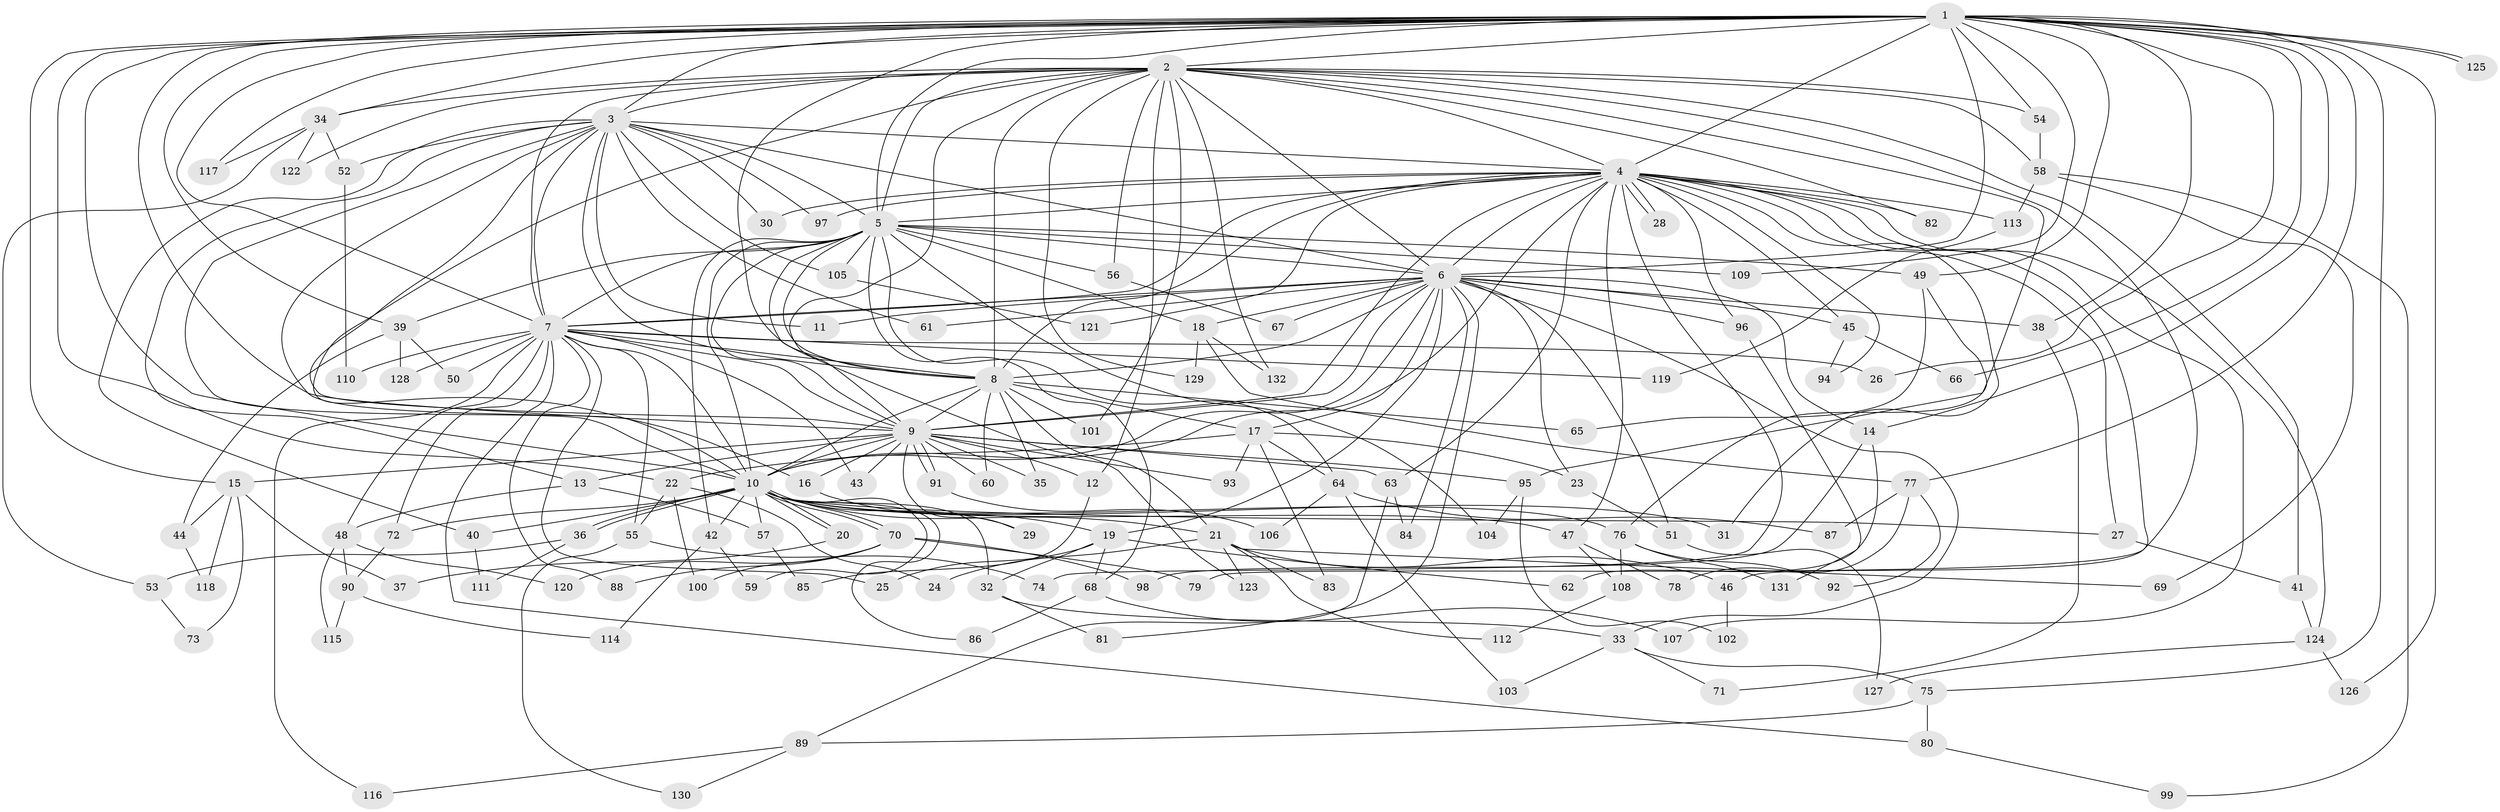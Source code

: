 // coarse degree distribution, {28: 0.015151515151515152, 5: 0.030303030303030304, 2: 0.5454545454545454, 4: 0.13636363636363635, 1: 0.07575757575757576, 3: 0.10606060606060606, 17: 0.015151515151515152, 10: 0.015151515151515152, 11: 0.015151515151515152, 16: 0.015151515151515152, 9: 0.015151515151515152, 19: 0.015151515151515152}
// Generated by graph-tools (version 1.1) at 2025/49/03/04/25 21:49:02]
// undirected, 132 vertices, 289 edges
graph export_dot {
graph [start="1"]
  node [color=gray90,style=filled];
  1;
  2;
  3;
  4;
  5;
  6;
  7;
  8;
  9;
  10;
  11;
  12;
  13;
  14;
  15;
  16;
  17;
  18;
  19;
  20;
  21;
  22;
  23;
  24;
  25;
  26;
  27;
  28;
  29;
  30;
  31;
  32;
  33;
  34;
  35;
  36;
  37;
  38;
  39;
  40;
  41;
  42;
  43;
  44;
  45;
  46;
  47;
  48;
  49;
  50;
  51;
  52;
  53;
  54;
  55;
  56;
  57;
  58;
  59;
  60;
  61;
  62;
  63;
  64;
  65;
  66;
  67;
  68;
  69;
  70;
  71;
  72;
  73;
  74;
  75;
  76;
  77;
  78;
  79;
  80;
  81;
  82;
  83;
  84;
  85;
  86;
  87;
  88;
  89;
  90;
  91;
  92;
  93;
  94;
  95;
  96;
  97;
  98;
  99;
  100;
  101;
  102;
  103;
  104;
  105;
  106;
  107;
  108;
  109;
  110;
  111;
  112;
  113;
  114;
  115;
  116;
  117;
  118;
  119;
  120;
  121;
  122;
  123;
  124;
  125;
  126;
  127;
  128;
  129;
  130;
  131;
  132;
  1 -- 2;
  1 -- 3;
  1 -- 4;
  1 -- 5;
  1 -- 6;
  1 -- 7;
  1 -- 8;
  1 -- 9;
  1 -- 10;
  1 -- 14;
  1 -- 15;
  1 -- 22;
  1 -- 26;
  1 -- 34;
  1 -- 38;
  1 -- 39;
  1 -- 49;
  1 -- 54;
  1 -- 66;
  1 -- 75;
  1 -- 77;
  1 -- 109;
  1 -- 117;
  1 -- 125;
  1 -- 125;
  1 -- 126;
  2 -- 3;
  2 -- 4;
  2 -- 5;
  2 -- 6;
  2 -- 7;
  2 -- 8;
  2 -- 9;
  2 -- 10;
  2 -- 12;
  2 -- 34;
  2 -- 41;
  2 -- 54;
  2 -- 56;
  2 -- 58;
  2 -- 79;
  2 -- 82;
  2 -- 95;
  2 -- 101;
  2 -- 122;
  2 -- 129;
  2 -- 132;
  3 -- 4;
  3 -- 5;
  3 -- 6;
  3 -- 7;
  3 -- 8;
  3 -- 9;
  3 -- 10;
  3 -- 11;
  3 -- 13;
  3 -- 16;
  3 -- 30;
  3 -- 40;
  3 -- 52;
  3 -- 61;
  3 -- 97;
  3 -- 105;
  4 -- 5;
  4 -- 6;
  4 -- 7;
  4 -- 8;
  4 -- 9;
  4 -- 10;
  4 -- 27;
  4 -- 28;
  4 -- 28;
  4 -- 30;
  4 -- 31;
  4 -- 45;
  4 -- 46;
  4 -- 47;
  4 -- 63;
  4 -- 74;
  4 -- 82;
  4 -- 94;
  4 -- 96;
  4 -- 97;
  4 -- 107;
  4 -- 113;
  4 -- 121;
  4 -- 124;
  5 -- 6;
  5 -- 7;
  5 -- 8;
  5 -- 9;
  5 -- 10;
  5 -- 18;
  5 -- 39;
  5 -- 42;
  5 -- 49;
  5 -- 56;
  5 -- 64;
  5 -- 68;
  5 -- 104;
  5 -- 105;
  5 -- 109;
  5 -- 123;
  6 -- 7;
  6 -- 8;
  6 -- 9;
  6 -- 10;
  6 -- 11;
  6 -- 14;
  6 -- 17;
  6 -- 18;
  6 -- 19;
  6 -- 23;
  6 -- 33;
  6 -- 38;
  6 -- 45;
  6 -- 51;
  6 -- 61;
  6 -- 67;
  6 -- 81;
  6 -- 84;
  6 -- 96;
  7 -- 8;
  7 -- 9;
  7 -- 10;
  7 -- 25;
  7 -- 26;
  7 -- 43;
  7 -- 48;
  7 -- 50;
  7 -- 55;
  7 -- 72;
  7 -- 80;
  7 -- 88;
  7 -- 110;
  7 -- 116;
  7 -- 119;
  7 -- 128;
  8 -- 9;
  8 -- 10;
  8 -- 17;
  8 -- 21;
  8 -- 35;
  8 -- 60;
  8 -- 65;
  8 -- 101;
  9 -- 10;
  9 -- 12;
  9 -- 13;
  9 -- 15;
  9 -- 16;
  9 -- 29;
  9 -- 35;
  9 -- 43;
  9 -- 60;
  9 -- 63;
  9 -- 91;
  9 -- 91;
  9 -- 93;
  9 -- 95;
  10 -- 20;
  10 -- 20;
  10 -- 21;
  10 -- 27;
  10 -- 29;
  10 -- 31;
  10 -- 32;
  10 -- 36;
  10 -- 36;
  10 -- 40;
  10 -- 42;
  10 -- 47;
  10 -- 57;
  10 -- 59;
  10 -- 70;
  10 -- 70;
  10 -- 72;
  10 -- 76;
  10 -- 86;
  12 -- 85;
  13 -- 48;
  13 -- 57;
  14 -- 62;
  14 -- 98;
  15 -- 37;
  15 -- 44;
  15 -- 73;
  15 -- 118;
  16 -- 19;
  17 -- 22;
  17 -- 23;
  17 -- 64;
  17 -- 83;
  17 -- 93;
  18 -- 77;
  18 -- 129;
  18 -- 132;
  19 -- 25;
  19 -- 32;
  19 -- 62;
  19 -- 68;
  20 -- 37;
  21 -- 24;
  21 -- 46;
  21 -- 69;
  21 -- 83;
  21 -- 112;
  21 -- 123;
  22 -- 24;
  22 -- 55;
  22 -- 100;
  23 -- 51;
  27 -- 41;
  32 -- 33;
  32 -- 81;
  33 -- 71;
  33 -- 75;
  33 -- 103;
  34 -- 52;
  34 -- 53;
  34 -- 117;
  34 -- 122;
  36 -- 53;
  36 -- 111;
  38 -- 71;
  39 -- 44;
  39 -- 50;
  39 -- 128;
  40 -- 111;
  41 -- 124;
  42 -- 59;
  42 -- 114;
  44 -- 118;
  45 -- 66;
  45 -- 94;
  46 -- 102;
  47 -- 78;
  47 -- 108;
  48 -- 90;
  48 -- 115;
  48 -- 120;
  49 -- 65;
  49 -- 76;
  51 -- 127;
  52 -- 110;
  53 -- 73;
  54 -- 58;
  55 -- 74;
  55 -- 130;
  56 -- 67;
  57 -- 85;
  58 -- 69;
  58 -- 99;
  58 -- 113;
  63 -- 84;
  63 -- 89;
  64 -- 87;
  64 -- 103;
  64 -- 106;
  68 -- 86;
  68 -- 107;
  70 -- 79;
  70 -- 88;
  70 -- 98;
  70 -- 100;
  70 -- 120;
  72 -- 90;
  75 -- 80;
  75 -- 89;
  76 -- 92;
  76 -- 108;
  76 -- 131;
  77 -- 78;
  77 -- 87;
  77 -- 92;
  80 -- 99;
  89 -- 116;
  89 -- 130;
  90 -- 114;
  90 -- 115;
  91 -- 106;
  95 -- 102;
  95 -- 104;
  96 -- 131;
  105 -- 121;
  108 -- 112;
  113 -- 119;
  124 -- 126;
  124 -- 127;
}
